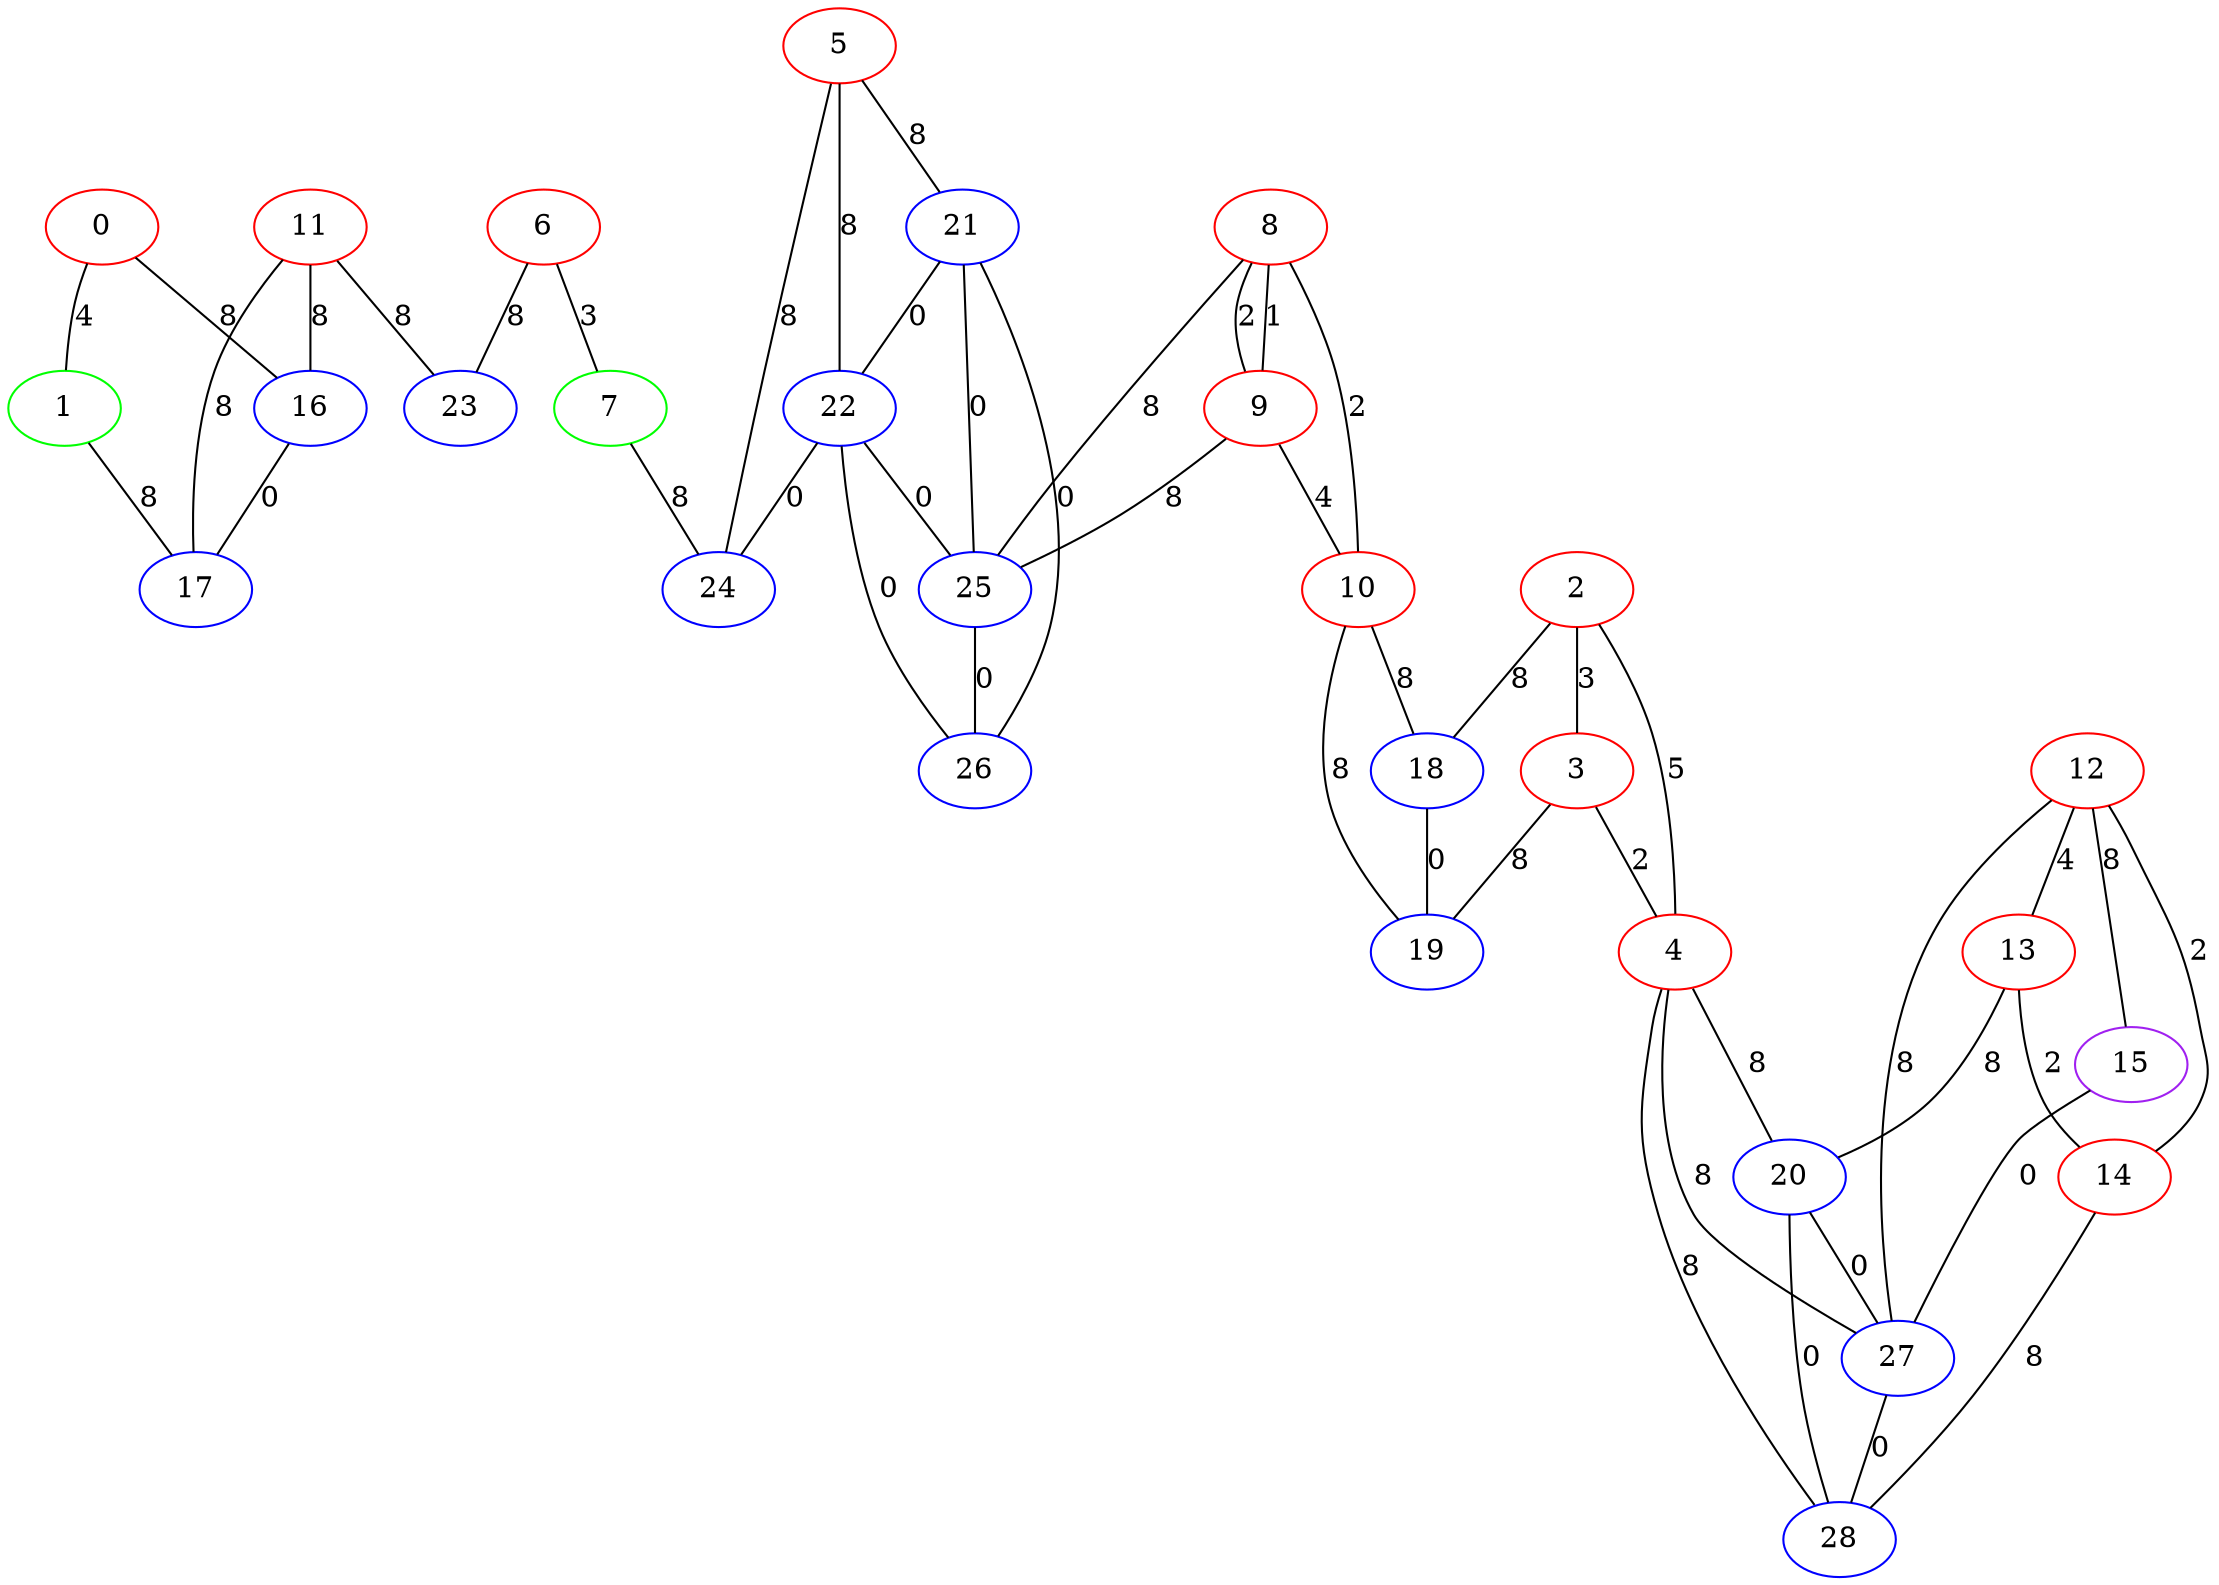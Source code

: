 graph "" {
0 [color=red, weight=1];
1 [color=green, weight=2];
2 [color=red, weight=1];
3 [color=red, weight=1];
4 [color=red, weight=1];
5 [color=red, weight=1];
6 [color=red, weight=1];
7 [color=green, weight=2];
8 [color=red, weight=1];
9 [color=red, weight=1];
10 [color=red, weight=1];
11 [color=red, weight=1];
12 [color=red, weight=1];
13 [color=red, weight=1];
14 [color=red, weight=1];
15 [color=purple, weight=4];
16 [color=blue, weight=3];
17 [color=blue, weight=3];
18 [color=blue, weight=3];
19 [color=blue, weight=3];
20 [color=blue, weight=3];
21 [color=blue, weight=3];
22 [color=blue, weight=3];
23 [color=blue, weight=3];
24 [color=blue, weight=3];
25 [color=blue, weight=3];
26 [color=blue, weight=3];
27 [color=blue, weight=3];
28 [color=blue, weight=3];
0 -- 16  [key=0, label=8];
0 -- 1  [key=0, label=4];
1 -- 17  [key=0, label=8];
2 -- 18  [key=0, label=8];
2 -- 3  [key=0, label=3];
2 -- 4  [key=0, label=5];
3 -- 19  [key=0, label=8];
3 -- 4  [key=0, label=2];
4 -- 27  [key=0, label=8];
4 -- 28  [key=0, label=8];
4 -- 20  [key=0, label=8];
5 -- 24  [key=0, label=8];
5 -- 21  [key=0, label=8];
5 -- 22  [key=0, label=8];
6 -- 23  [key=0, label=8];
6 -- 7  [key=0, label=3];
7 -- 24  [key=0, label=8];
8 -- 9  [key=0, label=1];
8 -- 9  [key=1, label=2];
8 -- 10  [key=0, label=2];
8 -- 25  [key=0, label=8];
9 -- 25  [key=0, label=8];
9 -- 10  [key=0, label=4];
10 -- 18  [key=0, label=8];
10 -- 19  [key=0, label=8];
11 -- 16  [key=0, label=8];
11 -- 17  [key=0, label=8];
11 -- 23  [key=0, label=8];
12 -- 27  [key=0, label=8];
12 -- 13  [key=0, label=4];
12 -- 14  [key=0, label=2];
12 -- 15  [key=0, label=8];
13 -- 20  [key=0, label=8];
13 -- 14  [key=0, label=2];
14 -- 28  [key=0, label=8];
15 -- 27  [key=0, label=0];
16 -- 17  [key=0, label=0];
18 -- 19  [key=0, label=0];
20 -- 27  [key=0, label=0];
20 -- 28  [key=0, label=0];
21 -- 25  [key=0, label=0];
21 -- 26  [key=0, label=0];
21 -- 22  [key=0, label=0];
22 -- 24  [key=0, label=0];
22 -- 25  [key=0, label=0];
22 -- 26  [key=0, label=0];
25 -- 26  [key=0, label=0];
27 -- 28  [key=0, label=0];
}
